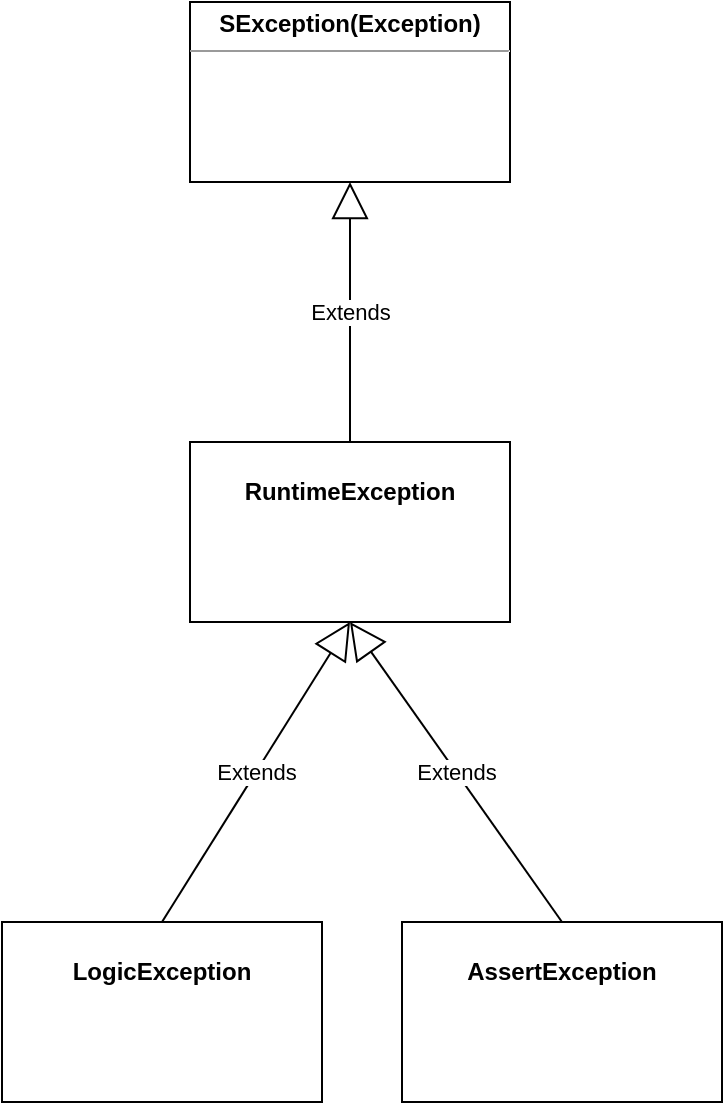 <mxfile version="16.1.2" type="device"><diagram id="IKzFjUoGczJ2R0u7Cct6" name="断言架构图"><mxGraphModel dx="1102" dy="888" grid="1" gridSize="10" guides="1" tooltips="1" connect="1" arrows="1" fold="1" page="1" pageScale="1" pageWidth="827" pageHeight="1169" math="0" shadow="0"><root><mxCell id="0"/><mxCell id="1" parent="0"/><mxCell id="CdyXvWZRA-24GTw9Z4y1-1" value="&lt;p style=&quot;margin: 0px ; margin-top: 4px ; text-align: center&quot;&gt;&lt;b&gt;SException(Exception)&lt;/b&gt;&lt;br&gt;&lt;/p&gt;&lt;hr size=&quot;1&quot;&gt;&lt;p style=&quot;margin: 0px ; margin-left: 4px&quot;&gt;&lt;/p&gt;&lt;p style=&quot;margin: 0px ; margin-left: 4px&quot;&gt;&lt;br&gt;&lt;/p&gt;" style="verticalAlign=top;align=left;overflow=fill;fontSize=12;fontFamily=Helvetica;html=1;" parent="1" vertex="1"><mxGeometry x="334" y="180" width="160" height="90" as="geometry"/></mxCell><mxCell id="CdyXvWZRA-24GTw9Z4y1-2" value="&lt;p style=&quot;margin: 0px ; margin-top: 4px ; text-align: center&quot;&gt;&lt;br&gt;&lt;/p&gt;&lt;div style=&quot;text-align: center&quot;&gt;&lt;span&gt;&lt;b&gt;RuntimeException&lt;/b&gt;&lt;/span&gt;&lt;/div&gt;&lt;p style=&quot;margin: 0px ; margin-left: 4px&quot;&gt;&lt;/p&gt;&lt;p style=&quot;margin: 0px ; margin-left: 4px&quot;&gt;&lt;br&gt;&lt;/p&gt;" style="verticalAlign=top;align=left;overflow=fill;fontSize=12;fontFamily=Helvetica;html=1;" parent="1" vertex="1"><mxGeometry x="334" y="400" width="160" height="90" as="geometry"/></mxCell><mxCell id="CdyXvWZRA-24GTw9Z4y1-3" value="Extends" style="endArrow=block;endSize=16;endFill=0;html=1;rounded=0;entryX=0.5;entryY=1;entryDx=0;entryDy=0;exitX=0.5;exitY=0;exitDx=0;exitDy=0;" parent="1" source="CdyXvWZRA-24GTw9Z4y1-2" target="CdyXvWZRA-24GTw9Z4y1-1" edge="1"><mxGeometry width="160" relative="1" as="geometry"><mxPoint x="260" y="320" as="sourcePoint"/><mxPoint x="420" y="320" as="targetPoint"/></mxGeometry></mxCell><mxCell id="CdyXvWZRA-24GTw9Z4y1-4" value="&lt;p style=&quot;margin: 0px ; margin-top: 4px ; text-align: center&quot;&gt;&lt;br&gt;&lt;/p&gt;&lt;div style=&quot;text-align: center&quot;&gt;&lt;b&gt;LogicException&lt;/b&gt;&lt;br&gt;&lt;/div&gt;&lt;p style=&quot;margin: 0px ; margin-left: 4px&quot;&gt;&lt;/p&gt;&lt;p style=&quot;margin: 0px ; margin-left: 4px&quot;&gt;&lt;br&gt;&lt;/p&gt;" style="verticalAlign=top;align=left;overflow=fill;fontSize=12;fontFamily=Helvetica;html=1;" parent="1" vertex="1"><mxGeometry x="240" y="640" width="160" height="90" as="geometry"/></mxCell><mxCell id="CdyXvWZRA-24GTw9Z4y1-5" value="Extends" style="endArrow=block;endSize=16;endFill=0;html=1;rounded=0;exitX=0.5;exitY=0;exitDx=0;exitDy=0;entryX=0.5;entryY=1;entryDx=0;entryDy=0;" parent="1" source="CdyXvWZRA-24GTw9Z4y1-4" target="CdyXvWZRA-24GTw9Z4y1-2" edge="1"><mxGeometry width="160" relative="1" as="geometry"><mxPoint x="390" y="350" as="sourcePoint"/><mxPoint x="550" y="350" as="targetPoint"/></mxGeometry></mxCell><mxCell id="CdyXvWZRA-24GTw9Z4y1-6" value="&lt;p style=&quot;margin: 0px ; margin-top: 4px ; text-align: center&quot;&gt;&lt;br&gt;&lt;/p&gt;&lt;div style=&quot;text-align: center&quot;&gt;&lt;b&gt;AssertException&lt;/b&gt;&lt;br&gt;&lt;/div&gt;&lt;p style=&quot;margin: 0px ; margin-left: 4px&quot;&gt;&lt;/p&gt;&lt;p style=&quot;margin: 0px ; margin-left: 4px&quot;&gt;&lt;br&gt;&lt;/p&gt;" style="verticalAlign=top;align=left;overflow=fill;fontSize=12;fontFamily=Helvetica;html=1;" parent="1" vertex="1"><mxGeometry x="440" y="640" width="160" height="90" as="geometry"/></mxCell><mxCell id="CdyXvWZRA-24GTw9Z4y1-7" value="Extends" style="endArrow=block;endSize=16;endFill=0;html=1;rounded=0;exitX=0.5;exitY=0;exitDx=0;exitDy=0;entryX=0.5;entryY=1;entryDx=0;entryDy=0;" parent="1" source="CdyXvWZRA-24GTw9Z4y1-6" target="CdyXvWZRA-24GTw9Z4y1-2" edge="1"><mxGeometry width="160" relative="1" as="geometry"><mxPoint x="250" y="640" as="sourcePoint"/><mxPoint x="363.514" y="500" as="targetPoint"/></mxGeometry></mxCell></root></mxGraphModel></diagram></mxfile>